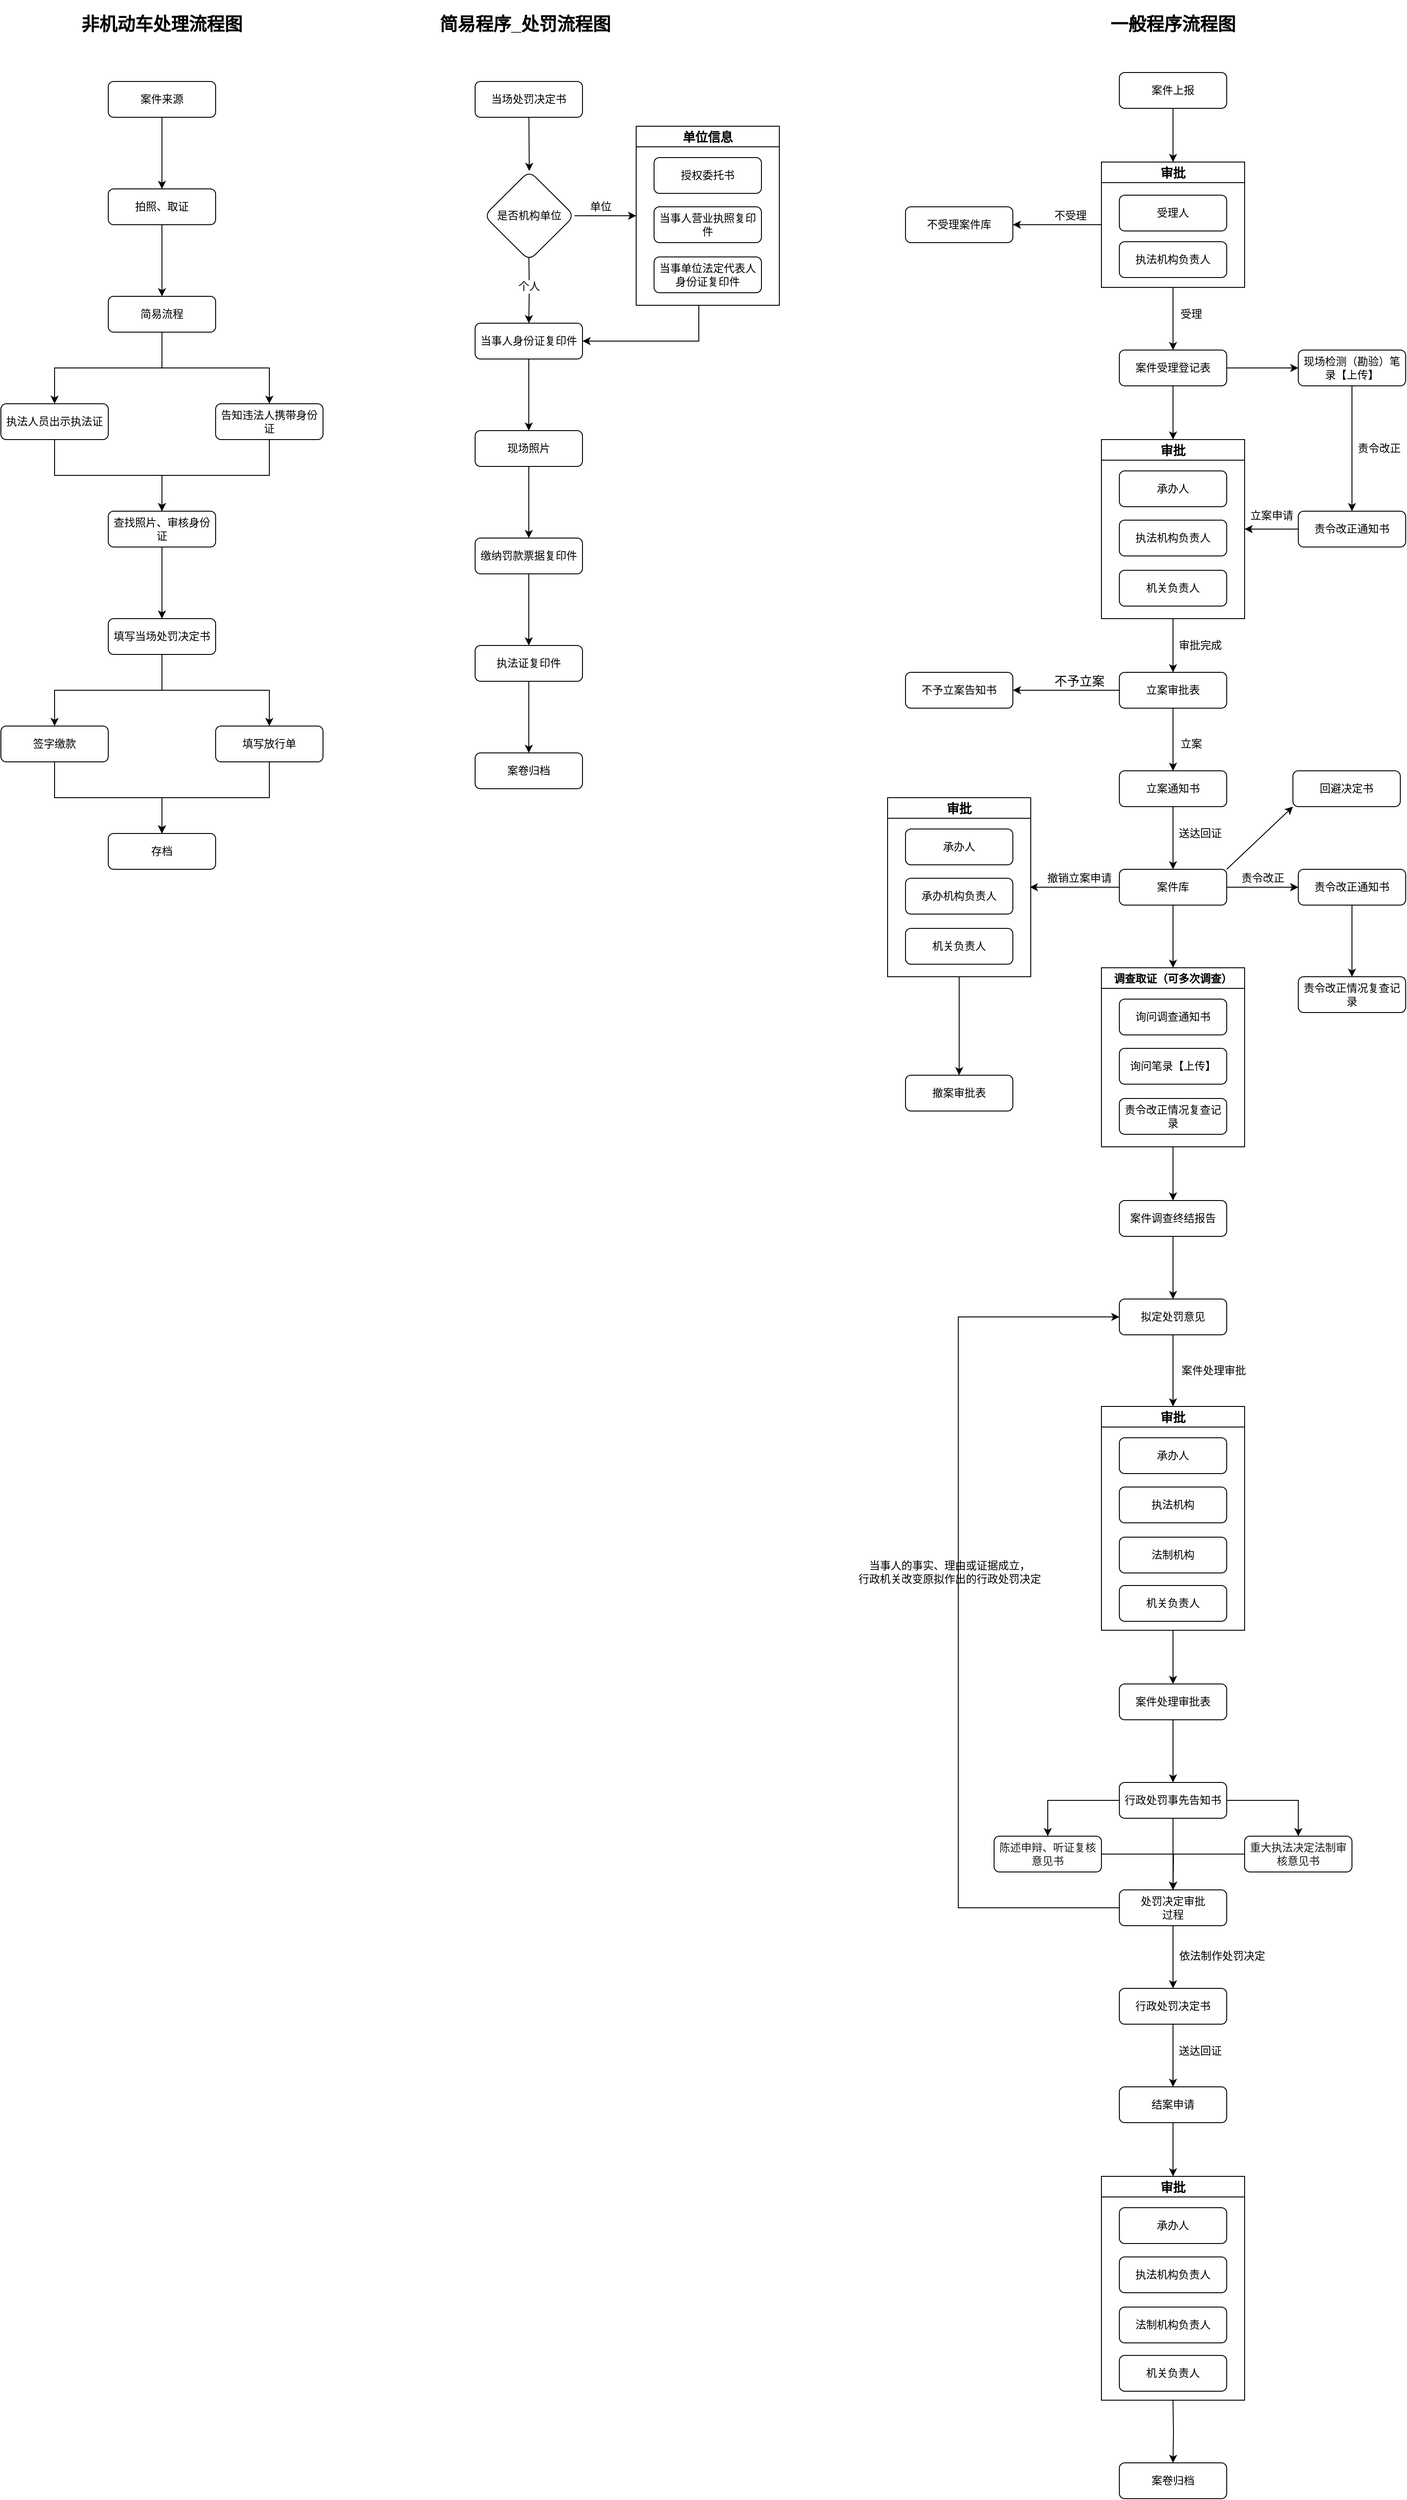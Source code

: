 <mxfile version="20.0.1" type="github">
  <diagram id="C5RBs43oDa-KdzZeNtuy" name="Page-1">
    <mxGraphModel dx="1422" dy="762" grid="1" gridSize="10" guides="1" tooltips="1" connect="1" arrows="1" fold="1" page="1" pageScale="1" pageWidth="827" pageHeight="1169" math="0" shadow="0">
      <root>
        <mxCell id="WIyWlLk6GJQsqaUBKTNV-0" />
        <mxCell id="WIyWlLk6GJQsqaUBKTNV-1" parent="WIyWlLk6GJQsqaUBKTNV-0" />
        <mxCell id="Cn3ge6LVzbtPTEH3k1_--25" value="" style="group" vertex="1" connectable="0" parent="WIyWlLk6GJQsqaUBKTNV-1">
          <mxGeometry y="110" width="360" height="880" as="geometry" />
        </mxCell>
        <mxCell id="Cn3ge6LVzbtPTEH3k1_--0" value="案件来源" style="rounded=1;whiteSpace=wrap;html=1;fontSize=12;glass=0;strokeWidth=1;shadow=0;" vertex="1" parent="Cn3ge6LVzbtPTEH3k1_--25">
          <mxGeometry x="120" width="120" height="40" as="geometry" />
        </mxCell>
        <mxCell id="Cn3ge6LVzbtPTEH3k1_--5" value="拍照、取证" style="rounded=1;whiteSpace=wrap;html=1;fontSize=12;glass=0;strokeWidth=1;shadow=0;" vertex="1" parent="Cn3ge6LVzbtPTEH3k1_--25">
          <mxGeometry x="120" y="120" width="120" height="40" as="geometry" />
        </mxCell>
        <mxCell id="Cn3ge6LVzbtPTEH3k1_--6" value="" style="edgeStyle=orthogonalEdgeStyle;rounded=0;orthogonalLoop=1;jettySize=auto;html=1;" edge="1" parent="Cn3ge6LVzbtPTEH3k1_--25" source="Cn3ge6LVzbtPTEH3k1_--0" target="Cn3ge6LVzbtPTEH3k1_--5">
          <mxGeometry relative="1" as="geometry" />
        </mxCell>
        <mxCell id="Cn3ge6LVzbtPTEH3k1_--7" value="简易流程" style="rounded=1;whiteSpace=wrap;html=1;fontSize=12;glass=0;strokeWidth=1;shadow=0;" vertex="1" parent="Cn3ge6LVzbtPTEH3k1_--25">
          <mxGeometry x="120" y="240" width="120" height="40" as="geometry" />
        </mxCell>
        <mxCell id="Cn3ge6LVzbtPTEH3k1_--8" value="" style="edgeStyle=orthogonalEdgeStyle;rounded=0;orthogonalLoop=1;jettySize=auto;html=1;" edge="1" parent="Cn3ge6LVzbtPTEH3k1_--25" source="Cn3ge6LVzbtPTEH3k1_--5" target="Cn3ge6LVzbtPTEH3k1_--7">
          <mxGeometry relative="1" as="geometry" />
        </mxCell>
        <mxCell id="Cn3ge6LVzbtPTEH3k1_--9" value="执法人员出示执法证" style="rounded=1;whiteSpace=wrap;html=1;fontSize=12;glass=0;strokeWidth=1;shadow=0;" vertex="1" parent="Cn3ge6LVzbtPTEH3k1_--25">
          <mxGeometry y="360" width="120" height="40" as="geometry" />
        </mxCell>
        <mxCell id="Cn3ge6LVzbtPTEH3k1_--10" value="" style="edgeStyle=orthogonalEdgeStyle;rounded=0;orthogonalLoop=1;jettySize=auto;html=1;" edge="1" parent="Cn3ge6LVzbtPTEH3k1_--25" source="Cn3ge6LVzbtPTEH3k1_--7" target="Cn3ge6LVzbtPTEH3k1_--9">
          <mxGeometry relative="1" as="geometry" />
        </mxCell>
        <mxCell id="Cn3ge6LVzbtPTEH3k1_--11" value="查找照片、审核身份证" style="rounded=1;whiteSpace=wrap;html=1;fontSize=12;glass=0;strokeWidth=1;shadow=0;" vertex="1" parent="Cn3ge6LVzbtPTEH3k1_--25">
          <mxGeometry x="120" y="480" width="120" height="40" as="geometry" />
        </mxCell>
        <mxCell id="Cn3ge6LVzbtPTEH3k1_--12" value="" style="edgeStyle=orthogonalEdgeStyle;rounded=0;orthogonalLoop=1;jettySize=auto;html=1;" edge="1" parent="Cn3ge6LVzbtPTEH3k1_--25" source="Cn3ge6LVzbtPTEH3k1_--9" target="Cn3ge6LVzbtPTEH3k1_--11">
          <mxGeometry relative="1" as="geometry" />
        </mxCell>
        <mxCell id="Cn3ge6LVzbtPTEH3k1_--15" style="edgeStyle=orthogonalEdgeStyle;rounded=0;orthogonalLoop=1;jettySize=auto;html=1;entryX=0.5;entryY=0;entryDx=0;entryDy=0;" edge="1" parent="Cn3ge6LVzbtPTEH3k1_--25" source="Cn3ge6LVzbtPTEH3k1_--13" target="Cn3ge6LVzbtPTEH3k1_--11">
          <mxGeometry relative="1" as="geometry" />
        </mxCell>
        <mxCell id="Cn3ge6LVzbtPTEH3k1_--13" value="告知违法人携带身份证" style="rounded=1;whiteSpace=wrap;html=1;fontSize=12;glass=0;strokeWidth=1;shadow=0;" vertex="1" parent="Cn3ge6LVzbtPTEH3k1_--25">
          <mxGeometry x="240" y="360" width="120" height="40" as="geometry" />
        </mxCell>
        <mxCell id="Cn3ge6LVzbtPTEH3k1_--14" value="" style="edgeStyle=orthogonalEdgeStyle;rounded=0;orthogonalLoop=1;jettySize=auto;html=1;" edge="1" parent="Cn3ge6LVzbtPTEH3k1_--25" source="Cn3ge6LVzbtPTEH3k1_--7" target="Cn3ge6LVzbtPTEH3k1_--13">
          <mxGeometry relative="1" as="geometry" />
        </mxCell>
        <mxCell id="Cn3ge6LVzbtPTEH3k1_--16" value="填写当场处罚决定书" style="rounded=1;whiteSpace=wrap;html=1;fontSize=12;glass=0;strokeWidth=1;shadow=0;" vertex="1" parent="Cn3ge6LVzbtPTEH3k1_--25">
          <mxGeometry x="120" y="600" width="120" height="40" as="geometry" />
        </mxCell>
        <mxCell id="Cn3ge6LVzbtPTEH3k1_--17" value="" style="edgeStyle=orthogonalEdgeStyle;rounded=0;orthogonalLoop=1;jettySize=auto;html=1;" edge="1" parent="Cn3ge6LVzbtPTEH3k1_--25" source="Cn3ge6LVzbtPTEH3k1_--11" target="Cn3ge6LVzbtPTEH3k1_--16">
          <mxGeometry relative="1" as="geometry" />
        </mxCell>
        <mxCell id="Cn3ge6LVzbtPTEH3k1_--18" value="签字缴款" style="rounded=1;whiteSpace=wrap;html=1;fontSize=12;glass=0;strokeWidth=1;shadow=0;" vertex="1" parent="Cn3ge6LVzbtPTEH3k1_--25">
          <mxGeometry y="720" width="120" height="40" as="geometry" />
        </mxCell>
        <mxCell id="Cn3ge6LVzbtPTEH3k1_--19" value="" style="edgeStyle=orthogonalEdgeStyle;rounded=0;orthogonalLoop=1;jettySize=auto;html=1;" edge="1" parent="Cn3ge6LVzbtPTEH3k1_--25" source="Cn3ge6LVzbtPTEH3k1_--16" target="Cn3ge6LVzbtPTEH3k1_--18">
          <mxGeometry relative="1" as="geometry" />
        </mxCell>
        <mxCell id="Cn3ge6LVzbtPTEH3k1_--20" value="填写放行单" style="rounded=1;whiteSpace=wrap;html=1;fontSize=12;glass=0;strokeWidth=1;shadow=0;" vertex="1" parent="Cn3ge6LVzbtPTEH3k1_--25">
          <mxGeometry x="240" y="720" width="120" height="40" as="geometry" />
        </mxCell>
        <mxCell id="Cn3ge6LVzbtPTEH3k1_--21" value="" style="edgeStyle=orthogonalEdgeStyle;rounded=0;orthogonalLoop=1;jettySize=auto;html=1;" edge="1" parent="Cn3ge6LVzbtPTEH3k1_--25" source="Cn3ge6LVzbtPTEH3k1_--16" target="Cn3ge6LVzbtPTEH3k1_--20">
          <mxGeometry relative="1" as="geometry" />
        </mxCell>
        <mxCell id="Cn3ge6LVzbtPTEH3k1_--22" value="存档" style="rounded=1;whiteSpace=wrap;html=1;fontSize=12;glass=0;strokeWidth=1;shadow=0;" vertex="1" parent="Cn3ge6LVzbtPTEH3k1_--25">
          <mxGeometry x="120" y="840" width="120" height="40" as="geometry" />
        </mxCell>
        <mxCell id="Cn3ge6LVzbtPTEH3k1_--23" value="" style="edgeStyle=orthogonalEdgeStyle;rounded=0;orthogonalLoop=1;jettySize=auto;html=1;" edge="1" parent="Cn3ge6LVzbtPTEH3k1_--25" source="Cn3ge6LVzbtPTEH3k1_--18" target="Cn3ge6LVzbtPTEH3k1_--22">
          <mxGeometry relative="1" as="geometry" />
        </mxCell>
        <mxCell id="Cn3ge6LVzbtPTEH3k1_--24" style="edgeStyle=orthogonalEdgeStyle;rounded=0;orthogonalLoop=1;jettySize=auto;html=1;entryX=0.5;entryY=0;entryDx=0;entryDy=0;" edge="1" parent="Cn3ge6LVzbtPTEH3k1_--25" source="Cn3ge6LVzbtPTEH3k1_--20" target="Cn3ge6LVzbtPTEH3k1_--22">
          <mxGeometry relative="1" as="geometry" />
        </mxCell>
        <mxCell id="Cn3ge6LVzbtPTEH3k1_--28" value="&lt;h1 style=&quot;text-align: left; font-size: 20px;&quot;&gt;非机动车处理流程图&lt;/h1&gt;" style="text;html=1;strokeColor=none;fillColor=none;align=center;verticalAlign=middle;whiteSpace=wrap;rounded=0;fontSize=20;" vertex="1" parent="WIyWlLk6GJQsqaUBKTNV-1">
          <mxGeometry x="55" y="30" width="250" height="30" as="geometry" />
        </mxCell>
        <mxCell id="Cn3ge6LVzbtPTEH3k1_--132" style="edgeStyle=orthogonalEdgeStyle;rounded=0;orthogonalLoop=1;jettySize=auto;html=1;exitX=0.5;exitY=1;exitDx=0;exitDy=0;entryX=0.5;entryY=0;entryDx=0;entryDy=0;fontSize=14;" edge="1" parent="WIyWlLk6GJQsqaUBKTNV-1" source="Cn3ge6LVzbtPTEH3k1_--96" target="Cn3ge6LVzbtPTEH3k1_--126">
          <mxGeometry relative="1" as="geometry" />
        </mxCell>
        <mxCell id="Cn3ge6LVzbtPTEH3k1_--96" value="案件上报" style="rounded=1;whiteSpace=wrap;html=1;fontSize=12;glass=0;strokeWidth=1;shadow=0;" vertex="1" parent="WIyWlLk6GJQsqaUBKTNV-1">
          <mxGeometry x="1250" y="100" width="120" height="40" as="geometry" />
        </mxCell>
        <mxCell id="Cn3ge6LVzbtPTEH3k1_--226" value="" style="edgeStyle=orthogonalEdgeStyle;rounded=0;orthogonalLoop=1;jettySize=auto;html=1;fontFamily=Helvetica;fontSize=12;fontColor=default;" edge="1" parent="WIyWlLk6GJQsqaUBKTNV-1" source="Cn3ge6LVzbtPTEH3k1_--110" target="Cn3ge6LVzbtPTEH3k1_--223">
          <mxGeometry relative="1" as="geometry" />
        </mxCell>
        <mxCell id="Cn3ge6LVzbtPTEH3k1_--238" style="edgeStyle=orthogonalEdgeStyle;rounded=0;orthogonalLoop=1;jettySize=auto;html=1;entryX=0.5;entryY=0;entryDx=0;entryDy=0;fontFamily=Helvetica;fontSize=12;fontColor=default;" edge="1" parent="WIyWlLk6GJQsqaUBKTNV-1" source="Cn3ge6LVzbtPTEH3k1_--110" target="Cn3ge6LVzbtPTEH3k1_--144">
          <mxGeometry relative="1" as="geometry" />
        </mxCell>
        <mxCell id="Cn3ge6LVzbtPTEH3k1_--110" value="案件受理登记表" style="rounded=1;whiteSpace=wrap;html=1;fontSize=12;glass=0;strokeWidth=1;shadow=0;" vertex="1" parent="WIyWlLk6GJQsqaUBKTNV-1">
          <mxGeometry x="1250" y="410" width="120" height="40" as="geometry" />
        </mxCell>
        <mxCell id="Cn3ge6LVzbtPTEH3k1_--121" value="" style="edgeStyle=orthogonalEdgeStyle;rounded=0;orthogonalLoop=1;jettySize=auto;html=1;fontSize=14;" edge="1" parent="WIyWlLk6GJQsqaUBKTNV-1" source="Cn3ge6LVzbtPTEH3k1_--118" target="Cn3ge6LVzbtPTEH3k1_--120">
          <mxGeometry relative="1" as="geometry" />
        </mxCell>
        <mxCell id="Cn3ge6LVzbtPTEH3k1_--123" value="" style="edgeStyle=orthogonalEdgeStyle;rounded=0;orthogonalLoop=1;jettySize=auto;html=1;fontSize=14;" edge="1" parent="WIyWlLk6GJQsqaUBKTNV-1" source="Cn3ge6LVzbtPTEH3k1_--118" target="Cn3ge6LVzbtPTEH3k1_--122">
          <mxGeometry relative="1" as="geometry" />
        </mxCell>
        <mxCell id="Cn3ge6LVzbtPTEH3k1_--118" value="立案审批表" style="rounded=1;whiteSpace=wrap;html=1;fontSize=12;glass=0;strokeWidth=1;shadow=0;" vertex="1" parent="WIyWlLk6GJQsqaUBKTNV-1">
          <mxGeometry x="1250" y="770" width="120" height="40" as="geometry" />
        </mxCell>
        <mxCell id="Cn3ge6LVzbtPTEH3k1_--155" value="" style="edgeStyle=orthogonalEdgeStyle;rounded=0;orthogonalLoop=1;jettySize=auto;html=1;fontFamily=Helvetica;fontSize=12;fontColor=default;" edge="1" parent="WIyWlLk6GJQsqaUBKTNV-1" source="Cn3ge6LVzbtPTEH3k1_--120" target="Cn3ge6LVzbtPTEH3k1_--154">
          <mxGeometry relative="1" as="geometry" />
        </mxCell>
        <mxCell id="Cn3ge6LVzbtPTEH3k1_--120" value="立案通知书" style="rounded=1;whiteSpace=wrap;html=1;fontSize=12;glass=0;strokeWidth=1;shadow=0;" vertex="1" parent="WIyWlLk6GJQsqaUBKTNV-1">
          <mxGeometry x="1250" y="880" width="120" height="40" as="geometry" />
        </mxCell>
        <mxCell id="Cn3ge6LVzbtPTEH3k1_--122" value="不予立案告知书" style="rounded=1;whiteSpace=wrap;html=1;fontSize=12;glass=0;strokeWidth=1;shadow=0;" vertex="1" parent="WIyWlLk6GJQsqaUBKTNV-1">
          <mxGeometry x="1011" y="770" width="120" height="40" as="geometry" />
        </mxCell>
        <mxCell id="Cn3ge6LVzbtPTEH3k1_--124" value="不予立案" style="text;html=1;align=center;verticalAlign=middle;resizable=0;points=[];autosize=1;strokeColor=none;fillColor=none;fontSize=14;" vertex="1" parent="WIyWlLk6GJQsqaUBKTNV-1">
          <mxGeometry x="1170" y="770" width="70" height="20" as="geometry" />
        </mxCell>
        <mxCell id="Cn3ge6LVzbtPTEH3k1_--136" value="" style="edgeStyle=orthogonalEdgeStyle;rounded=0;orthogonalLoop=1;jettySize=auto;html=1;fontFamily=Helvetica;fontSize=12;fontColor=default;entryX=1;entryY=0.5;entryDx=0;entryDy=0;" edge="1" parent="WIyWlLk6GJQsqaUBKTNV-1" source="Cn3ge6LVzbtPTEH3k1_--126" target="Cn3ge6LVzbtPTEH3k1_--142">
          <mxGeometry relative="1" as="geometry">
            <mxPoint x="1090" y="320" as="targetPoint" />
          </mxGeometry>
        </mxCell>
        <mxCell id="Cn3ge6LVzbtPTEH3k1_--141" style="edgeStyle=orthogonalEdgeStyle;rounded=0;orthogonalLoop=1;jettySize=auto;html=1;exitX=0.5;exitY=1;exitDx=0;exitDy=0;fontFamily=Helvetica;fontSize=12;fontColor=default;" edge="1" parent="WIyWlLk6GJQsqaUBKTNV-1" source="Cn3ge6LVzbtPTEH3k1_--126" target="Cn3ge6LVzbtPTEH3k1_--110">
          <mxGeometry relative="1" as="geometry" />
        </mxCell>
        <mxCell id="Cn3ge6LVzbtPTEH3k1_--126" value="审批" style="swimlane;fontSize=14;" vertex="1" parent="WIyWlLk6GJQsqaUBKTNV-1">
          <mxGeometry x="1230" y="200" width="160" height="140" as="geometry" />
        </mxCell>
        <mxCell id="Cn3ge6LVzbtPTEH3k1_--127" value="受理人" style="rounded=1;whiteSpace=wrap;html=1;fontSize=12;glass=0;strokeWidth=1;shadow=0;" vertex="1" parent="Cn3ge6LVzbtPTEH3k1_--126">
          <mxGeometry x="20" y="37" width="120" height="40" as="geometry" />
        </mxCell>
        <mxCell id="Cn3ge6LVzbtPTEH3k1_--128" value="执法机构负责人" style="rounded=1;whiteSpace=wrap;html=1;fontSize=12;glass=0;strokeWidth=1;shadow=0;" vertex="1" parent="Cn3ge6LVzbtPTEH3k1_--126">
          <mxGeometry x="20" y="89" width="120" height="40" as="geometry" />
        </mxCell>
        <mxCell id="Cn3ge6LVzbtPTEH3k1_--137" value="不受理" style="text;html=1;align=center;verticalAlign=middle;resizable=0;points=[];autosize=1;strokeColor=none;fillColor=none;fontSize=12;fontFamily=Helvetica;fontColor=default;" vertex="1" parent="WIyWlLk6GJQsqaUBKTNV-1">
          <mxGeometry x="1170" y="250" width="50" height="20" as="geometry" />
        </mxCell>
        <mxCell id="Cn3ge6LVzbtPTEH3k1_--142" value="不受理案件库" style="rounded=1;whiteSpace=wrap;html=1;fontSize=12;glass=0;strokeWidth=1;shadow=0;" vertex="1" parent="WIyWlLk6GJQsqaUBKTNV-1">
          <mxGeometry x="1011" y="250" width="120" height="40" as="geometry" />
        </mxCell>
        <mxCell id="Cn3ge6LVzbtPTEH3k1_--143" value="受理" style="text;html=1;align=center;verticalAlign=middle;resizable=0;points=[];autosize=1;strokeColor=none;fillColor=none;fontSize=12;fontFamily=Helvetica;fontColor=default;" vertex="1" parent="WIyWlLk6GJQsqaUBKTNV-1">
          <mxGeometry x="1310" y="360" width="40" height="20" as="geometry" />
        </mxCell>
        <mxCell id="Cn3ge6LVzbtPTEH3k1_--151" style="edgeStyle=orthogonalEdgeStyle;rounded=0;orthogonalLoop=1;jettySize=auto;html=1;exitX=0.5;exitY=1;exitDx=0;exitDy=0;fontFamily=Helvetica;fontSize=12;fontColor=default;" edge="1" parent="WIyWlLk6GJQsqaUBKTNV-1" source="Cn3ge6LVzbtPTEH3k1_--144" target="Cn3ge6LVzbtPTEH3k1_--118">
          <mxGeometry relative="1" as="geometry" />
        </mxCell>
        <mxCell id="Cn3ge6LVzbtPTEH3k1_--144" value="审批" style="swimlane;fontSize=14;" vertex="1" parent="WIyWlLk6GJQsqaUBKTNV-1">
          <mxGeometry x="1230" y="510" width="160" height="200" as="geometry" />
        </mxCell>
        <mxCell id="Cn3ge6LVzbtPTEH3k1_--145" value="承办人" style="rounded=1;whiteSpace=wrap;html=1;fontSize=12;glass=0;strokeWidth=1;shadow=0;" vertex="1" parent="Cn3ge6LVzbtPTEH3k1_--144">
          <mxGeometry x="20" y="35" width="120" height="40" as="geometry" />
        </mxCell>
        <mxCell id="Cn3ge6LVzbtPTEH3k1_--146" value="执法机构负责人" style="rounded=1;whiteSpace=wrap;html=1;fontSize=12;glass=0;strokeWidth=1;shadow=0;" vertex="1" parent="Cn3ge6LVzbtPTEH3k1_--144">
          <mxGeometry x="20" y="90" width="120" height="40" as="geometry" />
        </mxCell>
        <mxCell id="Cn3ge6LVzbtPTEH3k1_--147" value="机关负责人" style="rounded=1;whiteSpace=wrap;html=1;fontSize=12;glass=0;strokeWidth=1;shadow=0;" vertex="1" parent="Cn3ge6LVzbtPTEH3k1_--144">
          <mxGeometry x="20" y="146" width="120" height="40" as="geometry" />
        </mxCell>
        <mxCell id="Cn3ge6LVzbtPTEH3k1_--152" value="立案申请" style="text;html=1;align=center;verticalAlign=middle;resizable=0;points=[];autosize=1;strokeColor=none;fillColor=none;fontSize=12;fontFamily=Helvetica;fontColor=default;" vertex="1" parent="WIyWlLk6GJQsqaUBKTNV-1">
          <mxGeometry x="1390" y="585" width="60" height="20" as="geometry" />
        </mxCell>
        <mxCell id="Cn3ge6LVzbtPTEH3k1_--153" value="立案" style="text;html=1;align=center;verticalAlign=middle;resizable=0;points=[];autosize=1;strokeColor=none;fillColor=none;fontSize=12;fontFamily=Helvetica;fontColor=default;" vertex="1" parent="WIyWlLk6GJQsqaUBKTNV-1">
          <mxGeometry x="1310" y="840" width="40" height="20" as="geometry" />
        </mxCell>
        <mxCell id="Cn3ge6LVzbtPTEH3k1_--157" value="" style="edgeStyle=orthogonalEdgeStyle;rounded=0;orthogonalLoop=1;jettySize=auto;html=1;fontFamily=Helvetica;fontSize=12;fontColor=default;entryX=0.5;entryY=0;entryDx=0;entryDy=0;" edge="1" parent="WIyWlLk6GJQsqaUBKTNV-1" source="Cn3ge6LVzbtPTEH3k1_--154" target="Cn3ge6LVzbtPTEH3k1_--174">
          <mxGeometry relative="1" as="geometry">
            <mxPoint x="1310" y="1100" as="targetPoint" />
          </mxGeometry>
        </mxCell>
        <mxCell id="Cn3ge6LVzbtPTEH3k1_--161" value="" style="edgeStyle=orthogonalEdgeStyle;rounded=0;orthogonalLoop=1;jettySize=auto;html=1;fontFamily=Helvetica;fontSize=12;fontColor=default;" edge="1" parent="WIyWlLk6GJQsqaUBKTNV-1" source="Cn3ge6LVzbtPTEH3k1_--154">
          <mxGeometry relative="1" as="geometry">
            <mxPoint x="1150" y="1010" as="targetPoint" />
            <Array as="points">
              <mxPoint x="1210" y="1010" />
              <mxPoint x="1210" y="1010" />
            </Array>
          </mxGeometry>
        </mxCell>
        <mxCell id="Cn3ge6LVzbtPTEH3k1_--179" value="" style="edgeStyle=orthogonalEdgeStyle;rounded=0;orthogonalLoop=1;jettySize=auto;html=1;fontFamily=Helvetica;fontSize=12;fontColor=default;" edge="1" parent="WIyWlLk6GJQsqaUBKTNV-1" source="Cn3ge6LVzbtPTEH3k1_--154" target="Cn3ge6LVzbtPTEH3k1_--178">
          <mxGeometry relative="1" as="geometry" />
        </mxCell>
        <mxCell id="Cn3ge6LVzbtPTEH3k1_--182" value="" style="edgeStyle=orthogonalEdgeStyle;rounded=0;orthogonalLoop=1;jettySize=auto;html=1;fontFamily=Helvetica;fontSize=12;fontColor=default;" edge="1" parent="WIyWlLk6GJQsqaUBKTNV-1" source="Cn3ge6LVzbtPTEH3k1_--154" target="Cn3ge6LVzbtPTEH3k1_--178">
          <mxGeometry relative="1" as="geometry" />
        </mxCell>
        <mxCell id="Cn3ge6LVzbtPTEH3k1_--184" style="rounded=0;orthogonalLoop=1;jettySize=auto;html=1;exitX=1;exitY=0;exitDx=0;exitDy=0;entryX=0;entryY=1;entryDx=0;entryDy=0;fontFamily=Helvetica;fontSize=12;fontColor=default;" edge="1" parent="WIyWlLk6GJQsqaUBKTNV-1" source="Cn3ge6LVzbtPTEH3k1_--154" target="Cn3ge6LVzbtPTEH3k1_--183">
          <mxGeometry relative="1" as="geometry" />
        </mxCell>
        <mxCell id="Cn3ge6LVzbtPTEH3k1_--154" value="案件库" style="rounded=1;whiteSpace=wrap;html=1;fontSize=12;glass=0;strokeWidth=1;shadow=0;" vertex="1" parent="WIyWlLk6GJQsqaUBKTNV-1">
          <mxGeometry x="1250" y="990" width="120" height="40" as="geometry" />
        </mxCell>
        <mxCell id="Cn3ge6LVzbtPTEH3k1_--164" value="撤案审批表" style="rounded=1;whiteSpace=wrap;html=1;fontSize=12;glass=0;strokeWidth=1;shadow=0;" vertex="1" parent="WIyWlLk6GJQsqaUBKTNV-1">
          <mxGeometry x="1011" y="1220" width="120" height="40" as="geometry" />
        </mxCell>
        <mxCell id="Cn3ge6LVzbtPTEH3k1_--173" style="edgeStyle=orthogonalEdgeStyle;rounded=0;orthogonalLoop=1;jettySize=auto;html=1;fontFamily=Helvetica;fontSize=12;fontColor=default;" edge="1" parent="WIyWlLk6GJQsqaUBKTNV-1" source="Cn3ge6LVzbtPTEH3k1_--165" target="Cn3ge6LVzbtPTEH3k1_--164">
          <mxGeometry relative="1" as="geometry" />
        </mxCell>
        <mxCell id="Cn3ge6LVzbtPTEH3k1_--165" value="审批" style="swimlane;fontSize=14;" vertex="1" parent="WIyWlLk6GJQsqaUBKTNV-1">
          <mxGeometry x="991" y="910" width="160" height="200" as="geometry" />
        </mxCell>
        <mxCell id="Cn3ge6LVzbtPTEH3k1_--166" value="承办人" style="rounded=1;whiteSpace=wrap;html=1;fontSize=12;glass=0;strokeWidth=1;shadow=0;" vertex="1" parent="Cn3ge6LVzbtPTEH3k1_--165">
          <mxGeometry x="20" y="35" width="120" height="40" as="geometry" />
        </mxCell>
        <mxCell id="Cn3ge6LVzbtPTEH3k1_--167" value="承办机构负责人" style="rounded=1;whiteSpace=wrap;html=1;fontSize=12;glass=0;strokeWidth=1;shadow=0;" vertex="1" parent="Cn3ge6LVzbtPTEH3k1_--165">
          <mxGeometry x="20" y="90" width="120" height="40" as="geometry" />
        </mxCell>
        <mxCell id="Cn3ge6LVzbtPTEH3k1_--168" value="机关负责人" style="rounded=1;whiteSpace=wrap;html=1;fontSize=12;glass=0;strokeWidth=1;shadow=0;" vertex="1" parent="Cn3ge6LVzbtPTEH3k1_--165">
          <mxGeometry x="20" y="146" width="120" height="40" as="geometry" />
        </mxCell>
        <mxCell id="Cn3ge6LVzbtPTEH3k1_--169" value="撤销立案申请" style="text;html=1;align=center;verticalAlign=middle;resizable=0;points=[];autosize=1;strokeColor=none;fillColor=none;fontSize=12;fontFamily=Helvetica;fontColor=default;" vertex="1" parent="WIyWlLk6GJQsqaUBKTNV-1">
          <mxGeometry x="1160" y="990" width="90" height="20" as="geometry" />
        </mxCell>
        <mxCell id="Cn3ge6LVzbtPTEH3k1_--239" style="edgeStyle=orthogonalEdgeStyle;rounded=0;orthogonalLoop=1;jettySize=auto;html=1;fontFamily=Helvetica;fontSize=12;fontColor=default;" edge="1" parent="WIyWlLk6GJQsqaUBKTNV-1" source="Cn3ge6LVzbtPTEH3k1_--174" target="Cn3ge6LVzbtPTEH3k1_--237">
          <mxGeometry relative="1" as="geometry" />
        </mxCell>
        <mxCell id="Cn3ge6LVzbtPTEH3k1_--174" value="调查取证（可多次调查）" style="swimlane;fontSize=12;" vertex="1" parent="WIyWlLk6GJQsqaUBKTNV-1">
          <mxGeometry x="1230" y="1100" width="160" height="200" as="geometry" />
        </mxCell>
        <mxCell id="Cn3ge6LVzbtPTEH3k1_--175" value="询问调查通知书" style="rounded=1;whiteSpace=wrap;html=1;fontSize=12;glass=0;strokeWidth=1;shadow=0;" vertex="1" parent="Cn3ge6LVzbtPTEH3k1_--174">
          <mxGeometry x="20" y="35" width="120" height="40" as="geometry" />
        </mxCell>
        <mxCell id="Cn3ge6LVzbtPTEH3k1_--176" value="询问笔录【上传】" style="rounded=1;whiteSpace=wrap;html=1;fontSize=12;glass=0;strokeWidth=1;shadow=0;" vertex="1" parent="Cn3ge6LVzbtPTEH3k1_--174">
          <mxGeometry x="20" y="90" width="120" height="40" as="geometry" />
        </mxCell>
        <mxCell id="Cn3ge6LVzbtPTEH3k1_--177" value="责令改正情况复查记录" style="rounded=1;whiteSpace=wrap;html=1;fontSize=12;glass=0;strokeWidth=1;shadow=0;" vertex="1" parent="Cn3ge6LVzbtPTEH3k1_--174">
          <mxGeometry x="20" y="146" width="120" height="40" as="geometry" />
        </mxCell>
        <mxCell id="Cn3ge6LVzbtPTEH3k1_--181" value="" style="edgeStyle=orthogonalEdgeStyle;rounded=0;orthogonalLoop=1;jettySize=auto;html=1;fontFamily=Helvetica;fontSize=12;fontColor=default;" edge="1" parent="WIyWlLk6GJQsqaUBKTNV-1" source="Cn3ge6LVzbtPTEH3k1_--178" target="Cn3ge6LVzbtPTEH3k1_--180">
          <mxGeometry relative="1" as="geometry" />
        </mxCell>
        <mxCell id="Cn3ge6LVzbtPTEH3k1_--178" value="责令改正通知书" style="rounded=1;whiteSpace=wrap;html=1;fontSize=12;glass=0;strokeWidth=1;shadow=0;" vertex="1" parent="WIyWlLk6GJQsqaUBKTNV-1">
          <mxGeometry x="1450" y="990" width="120" height="40" as="geometry" />
        </mxCell>
        <mxCell id="Cn3ge6LVzbtPTEH3k1_--180" value="责令改正情况复查记录" style="rounded=1;whiteSpace=wrap;html=1;fontSize=12;glass=0;strokeWidth=1;shadow=0;" vertex="1" parent="WIyWlLk6GJQsqaUBKTNV-1">
          <mxGeometry x="1450" y="1110" width="120" height="40" as="geometry" />
        </mxCell>
        <mxCell id="Cn3ge6LVzbtPTEH3k1_--183" value="回避决定书" style="rounded=1;whiteSpace=wrap;html=1;fontSize=12;glass=0;strokeWidth=1;shadow=0;" vertex="1" parent="WIyWlLk6GJQsqaUBKTNV-1">
          <mxGeometry x="1444" y="880" width="120" height="40" as="geometry" />
        </mxCell>
        <mxCell id="Cn3ge6LVzbtPTEH3k1_--185" value="责令改正" style="text;html=1;align=center;verticalAlign=middle;resizable=0;points=[];autosize=1;strokeColor=none;fillColor=none;fontSize=12;fontFamily=Helvetica;fontColor=default;" vertex="1" parent="WIyWlLk6GJQsqaUBKTNV-1">
          <mxGeometry x="1380" y="990" width="60" height="20" as="geometry" />
        </mxCell>
        <mxCell id="Cn3ge6LVzbtPTEH3k1_--187" value="&lt;h1 style=&quot;text-align: left; font-size: 20px;&quot;&gt;一般程序流程图&lt;/h1&gt;" style="text;html=1;strokeColor=none;fillColor=none;align=center;verticalAlign=middle;whiteSpace=wrap;rounded=0;fontSize=20;" vertex="1" parent="WIyWlLk6GJQsqaUBKTNV-1">
          <mxGeometry x="1185" y="30" width="250" height="30" as="geometry" />
        </mxCell>
        <mxCell id="Cn3ge6LVzbtPTEH3k1_--231" style="edgeStyle=orthogonalEdgeStyle;rounded=0;orthogonalLoop=1;jettySize=auto;html=1;entryX=0.5;entryY=0;entryDx=0;entryDy=0;fontFamily=Helvetica;fontSize=12;fontColor=default;" edge="1" parent="WIyWlLk6GJQsqaUBKTNV-1" source="Cn3ge6LVzbtPTEH3k1_--223" target="Cn3ge6LVzbtPTEH3k1_--224">
          <mxGeometry relative="1" as="geometry" />
        </mxCell>
        <mxCell id="Cn3ge6LVzbtPTEH3k1_--223" value="现场检测（勘验）笔录【上传】" style="rounded=1;whiteSpace=wrap;html=1;fontSize=12;glass=0;strokeWidth=1;shadow=0;" vertex="1" parent="WIyWlLk6GJQsqaUBKTNV-1">
          <mxGeometry x="1450" y="410" width="120" height="40" as="geometry" />
        </mxCell>
        <mxCell id="Cn3ge6LVzbtPTEH3k1_--227" style="edgeStyle=orthogonalEdgeStyle;rounded=0;orthogonalLoop=1;jettySize=auto;html=1;entryX=1;entryY=0.5;entryDx=0;entryDy=0;fontFamily=Helvetica;fontSize=12;fontColor=default;" edge="1" parent="WIyWlLk6GJQsqaUBKTNV-1" source="Cn3ge6LVzbtPTEH3k1_--224" target="Cn3ge6LVzbtPTEH3k1_--144">
          <mxGeometry relative="1" as="geometry" />
        </mxCell>
        <mxCell id="Cn3ge6LVzbtPTEH3k1_--224" value="责令改正通知书" style="rounded=1;whiteSpace=wrap;html=1;fontSize=12;glass=0;strokeWidth=1;shadow=0;" vertex="1" parent="WIyWlLk6GJQsqaUBKTNV-1">
          <mxGeometry x="1450" y="590" width="120" height="40" as="geometry" />
        </mxCell>
        <mxCell id="Cn3ge6LVzbtPTEH3k1_--232" value="责令改正" style="text;html=1;align=center;verticalAlign=middle;resizable=0;points=[];autosize=1;strokeColor=none;fillColor=none;fontSize=12;fontFamily=Helvetica;fontColor=default;" vertex="1" parent="WIyWlLk6GJQsqaUBKTNV-1">
          <mxGeometry x="1510" y="510" width="60" height="20" as="geometry" />
        </mxCell>
        <mxCell id="Cn3ge6LVzbtPTEH3k1_--233" value="审批完成" style="text;html=1;align=center;verticalAlign=middle;resizable=0;points=[];autosize=1;strokeColor=none;fillColor=none;fontSize=12;fontFamily=Helvetica;fontColor=default;" vertex="1" parent="WIyWlLk6GJQsqaUBKTNV-1">
          <mxGeometry x="1310" y="730" width="60" height="20" as="geometry" />
        </mxCell>
        <mxCell id="Cn3ge6LVzbtPTEH3k1_--234" value="送达回证" style="text;html=1;align=center;verticalAlign=middle;resizable=0;points=[];autosize=1;strokeColor=none;fillColor=none;fontSize=12;fontFamily=Helvetica;fontColor=default;" vertex="1" parent="WIyWlLk6GJQsqaUBKTNV-1">
          <mxGeometry x="1310" y="940" width="60" height="20" as="geometry" />
        </mxCell>
        <mxCell id="Cn3ge6LVzbtPTEH3k1_--241" value="" style="edgeStyle=orthogonalEdgeStyle;rounded=0;orthogonalLoop=1;jettySize=auto;html=1;fontFamily=Helvetica;fontSize=12;fontColor=default;" edge="1" parent="WIyWlLk6GJQsqaUBKTNV-1" source="Cn3ge6LVzbtPTEH3k1_--237" target="Cn3ge6LVzbtPTEH3k1_--240">
          <mxGeometry relative="1" as="geometry" />
        </mxCell>
        <mxCell id="Cn3ge6LVzbtPTEH3k1_--237" value="案件调查终结报告" style="rounded=1;whiteSpace=wrap;html=1;fontSize=12;glass=0;strokeWidth=1;shadow=0;" vertex="1" parent="WIyWlLk6GJQsqaUBKTNV-1">
          <mxGeometry x="1250" y="1360" width="120" height="40" as="geometry" />
        </mxCell>
        <mxCell id="Cn3ge6LVzbtPTEH3k1_--243" value="" style="edgeStyle=orthogonalEdgeStyle;rounded=0;orthogonalLoop=1;jettySize=auto;html=1;fontFamily=Helvetica;fontSize=12;fontColor=default;entryX=0.5;entryY=0;entryDx=0;entryDy=0;" edge="1" parent="WIyWlLk6GJQsqaUBKTNV-1" source="Cn3ge6LVzbtPTEH3k1_--240" target="Cn3ge6LVzbtPTEH3k1_--244">
          <mxGeometry relative="1" as="geometry">
            <mxPoint x="1310" y="1590" as="targetPoint" />
          </mxGeometry>
        </mxCell>
        <mxCell id="Cn3ge6LVzbtPTEH3k1_--240" value="拟定处罚意见" style="rounded=1;whiteSpace=wrap;html=1;fontSize=12;glass=0;strokeWidth=1;shadow=0;" vertex="1" parent="WIyWlLk6GJQsqaUBKTNV-1">
          <mxGeometry x="1250" y="1470" width="120" height="40" as="geometry" />
        </mxCell>
        <mxCell id="Cn3ge6LVzbtPTEH3k1_--251" style="edgeStyle=orthogonalEdgeStyle;rounded=0;orthogonalLoop=1;jettySize=auto;html=1;exitX=0.5;exitY=1;exitDx=0;exitDy=0;entryX=0.5;entryY=0;entryDx=0;entryDy=0;fontFamily=Helvetica;fontSize=12;fontColor=default;" edge="1" parent="WIyWlLk6GJQsqaUBKTNV-1" source="Cn3ge6LVzbtPTEH3k1_--244" target="Cn3ge6LVzbtPTEH3k1_--250">
          <mxGeometry relative="1" as="geometry" />
        </mxCell>
        <mxCell id="Cn3ge6LVzbtPTEH3k1_--244" value="审批" style="swimlane;fontSize=14;" vertex="1" parent="WIyWlLk6GJQsqaUBKTNV-1">
          <mxGeometry x="1230" y="1590" width="160" height="250" as="geometry" />
        </mxCell>
        <mxCell id="Cn3ge6LVzbtPTEH3k1_--245" value="承办人" style="rounded=1;whiteSpace=wrap;html=1;fontSize=12;glass=0;strokeWidth=1;shadow=0;" vertex="1" parent="Cn3ge6LVzbtPTEH3k1_--244">
          <mxGeometry x="20" y="35" width="120" height="40" as="geometry" />
        </mxCell>
        <mxCell id="Cn3ge6LVzbtPTEH3k1_--246" value="执法机构" style="rounded=1;whiteSpace=wrap;html=1;fontSize=12;glass=0;strokeWidth=1;shadow=0;" vertex="1" parent="Cn3ge6LVzbtPTEH3k1_--244">
          <mxGeometry x="20" y="90" width="120" height="40" as="geometry" />
        </mxCell>
        <mxCell id="Cn3ge6LVzbtPTEH3k1_--247" value="法制机构" style="rounded=1;whiteSpace=wrap;html=1;fontSize=12;glass=0;strokeWidth=1;shadow=0;" vertex="1" parent="Cn3ge6LVzbtPTEH3k1_--244">
          <mxGeometry x="20" y="146" width="120" height="40" as="geometry" />
        </mxCell>
        <mxCell id="Cn3ge6LVzbtPTEH3k1_--248" value="案件处理审批" style="text;html=1;align=center;verticalAlign=middle;resizable=0;points=[];autosize=1;strokeColor=none;fillColor=none;fontSize=12;fontFamily=Helvetica;fontColor=default;" vertex="1" parent="WIyWlLk6GJQsqaUBKTNV-1">
          <mxGeometry x="1310" y="1540" width="90" height="20" as="geometry" />
        </mxCell>
        <mxCell id="Cn3ge6LVzbtPTEH3k1_--249" value="机关负责人" style="rounded=1;whiteSpace=wrap;html=1;fontSize=12;glass=0;strokeWidth=1;shadow=0;" vertex="1" parent="WIyWlLk6GJQsqaUBKTNV-1">
          <mxGeometry x="1250" y="1790" width="120" height="40" as="geometry" />
        </mxCell>
        <mxCell id="Cn3ge6LVzbtPTEH3k1_--253" value="" style="edgeStyle=orthogonalEdgeStyle;rounded=0;orthogonalLoop=1;jettySize=auto;html=1;fontFamily=Helvetica;fontSize=12;fontColor=default;" edge="1" parent="WIyWlLk6GJQsqaUBKTNV-1" source="Cn3ge6LVzbtPTEH3k1_--250" target="Cn3ge6LVzbtPTEH3k1_--252">
          <mxGeometry relative="1" as="geometry" />
        </mxCell>
        <mxCell id="Cn3ge6LVzbtPTEH3k1_--250" value="案件处理审批表" style="rounded=1;whiteSpace=wrap;html=1;fontSize=12;glass=0;strokeWidth=1;shadow=0;" vertex="1" parent="WIyWlLk6GJQsqaUBKTNV-1">
          <mxGeometry x="1250" y="1900" width="120" height="40" as="geometry" />
        </mxCell>
        <mxCell id="Cn3ge6LVzbtPTEH3k1_--257" value="" style="edgeStyle=orthogonalEdgeStyle;rounded=0;orthogonalLoop=1;jettySize=auto;html=1;fontFamily=Helvetica;fontSize=12;fontColor=default;" edge="1" parent="WIyWlLk6GJQsqaUBKTNV-1" source="Cn3ge6LVzbtPTEH3k1_--252" target="Cn3ge6LVzbtPTEH3k1_--256">
          <mxGeometry relative="1" as="geometry" />
        </mxCell>
        <mxCell id="Cn3ge6LVzbtPTEH3k1_--258" style="edgeStyle=orthogonalEdgeStyle;rounded=0;orthogonalLoop=1;jettySize=auto;html=1;entryX=0.5;entryY=0;entryDx=0;entryDy=0;fontFamily=Helvetica;fontSize=12;fontColor=default;" edge="1" parent="WIyWlLk6GJQsqaUBKTNV-1" source="Cn3ge6LVzbtPTEH3k1_--252" target="Cn3ge6LVzbtPTEH3k1_--254">
          <mxGeometry relative="1" as="geometry" />
        </mxCell>
        <mxCell id="Cn3ge6LVzbtPTEH3k1_--268" style="edgeStyle=orthogonalEdgeStyle;rounded=0;orthogonalLoop=1;jettySize=auto;html=1;exitX=1;exitY=0.5;exitDx=0;exitDy=0;entryX=0.5;entryY=0;entryDx=0;entryDy=0;fontFamily=Helvetica;fontSize=12;fontColor=default;" edge="1" parent="WIyWlLk6GJQsqaUBKTNV-1" source="Cn3ge6LVzbtPTEH3k1_--252" target="Cn3ge6LVzbtPTEH3k1_--255">
          <mxGeometry relative="1" as="geometry" />
        </mxCell>
        <mxCell id="Cn3ge6LVzbtPTEH3k1_--252" value="行政处罚事先告知书" style="rounded=1;whiteSpace=wrap;html=1;fontSize=12;glass=0;strokeWidth=1;shadow=0;" vertex="1" parent="WIyWlLk6GJQsqaUBKTNV-1">
          <mxGeometry x="1250" y="2010" width="120" height="40" as="geometry" />
        </mxCell>
        <mxCell id="Cn3ge6LVzbtPTEH3k1_--260" style="edgeStyle=orthogonalEdgeStyle;rounded=0;orthogonalLoop=1;jettySize=auto;html=1;entryX=0.5;entryY=0;entryDx=0;entryDy=0;fontFamily=Helvetica;fontSize=12;fontColor=default;" edge="1" parent="WIyWlLk6GJQsqaUBKTNV-1" source="Cn3ge6LVzbtPTEH3k1_--254" target="Cn3ge6LVzbtPTEH3k1_--256">
          <mxGeometry relative="1" as="geometry" />
        </mxCell>
        <mxCell id="Cn3ge6LVzbtPTEH3k1_--264" style="edgeStyle=orthogonalEdgeStyle;rounded=0;orthogonalLoop=1;jettySize=auto;html=1;entryX=0;entryY=0.5;entryDx=0;entryDy=0;fontFamily=Helvetica;fontSize=12;fontColor=default;exitX=0;exitY=0.5;exitDx=0;exitDy=0;" edge="1" parent="WIyWlLk6GJQsqaUBKTNV-1" source="Cn3ge6LVzbtPTEH3k1_--256" target="Cn3ge6LVzbtPTEH3k1_--240">
          <mxGeometry relative="1" as="geometry">
            <Array as="points">
              <mxPoint x="1070" y="2150" />
              <mxPoint x="1070" y="1490" />
            </Array>
          </mxGeometry>
        </mxCell>
        <mxCell id="Cn3ge6LVzbtPTEH3k1_--254" value="&lt;span style=&quot;color: rgb(29, 29, 31); font-family: SourceSansPro, -apple-system, &amp;quot;PingFang SC&amp;quot;, &amp;quot;Apple Color Emoji&amp;quot;, BlinkMacSystemFont, Helvetica, Arial, &amp;quot;Segoe UI Emoji&amp;quot;, &amp;quot;Segoe UI Symbol&amp;quot;, &amp;quot;Microsoft YaHei&amp;quot;, 微软雅黑, 黑体, Heiti, sans-serif, SimSun, 宋体, serif; text-align: start; background-color: rgb(255, 255, 255);&quot;&gt;&lt;font style=&quot;font-size: 12px;&quot;&gt;陈述申辩、听证复核意见书&lt;/font&gt;&lt;/span&gt;" style="rounded=1;whiteSpace=wrap;html=1;fontSize=12;glass=0;strokeWidth=1;shadow=0;" vertex="1" parent="WIyWlLk6GJQsqaUBKTNV-1">
          <mxGeometry x="1110" y="2070" width="120" height="40" as="geometry" />
        </mxCell>
        <mxCell id="Cn3ge6LVzbtPTEH3k1_--261" style="edgeStyle=orthogonalEdgeStyle;rounded=0;orthogonalLoop=1;jettySize=auto;html=1;fontFamily=Helvetica;fontSize=12;fontColor=default;" edge="1" parent="WIyWlLk6GJQsqaUBKTNV-1" source="Cn3ge6LVzbtPTEH3k1_--255">
          <mxGeometry relative="1" as="geometry">
            <mxPoint x="1310" y="2130" as="targetPoint" />
          </mxGeometry>
        </mxCell>
        <mxCell id="Cn3ge6LVzbtPTEH3k1_--255" value="&lt;span style=&quot;color: rgb(29, 29, 31); font-family: SourceSansPro, -apple-system, &amp;quot;PingFang SC&amp;quot;, &amp;quot;Apple Color Emoji&amp;quot;, BlinkMacSystemFont, Helvetica, Arial, &amp;quot;Segoe UI Emoji&amp;quot;, &amp;quot;Segoe UI Symbol&amp;quot;, &amp;quot;Microsoft YaHei&amp;quot;, 微软雅黑, 黑体, Heiti, sans-serif, SimSun, 宋体, serif; text-align: start; background-color: rgb(255, 255, 255);&quot;&gt;&lt;font style=&quot;font-size: 12px;&quot;&gt;重大执法决定法制审核意见书&lt;/font&gt;&lt;/span&gt;" style="rounded=1;whiteSpace=wrap;html=1;fontSize=12;glass=0;strokeWidth=1;shadow=0;" vertex="1" parent="WIyWlLk6GJQsqaUBKTNV-1">
          <mxGeometry x="1390" y="2070" width="120" height="40" as="geometry" />
        </mxCell>
        <mxCell id="Cn3ge6LVzbtPTEH3k1_--263" value="" style="edgeStyle=orthogonalEdgeStyle;rounded=0;orthogonalLoop=1;jettySize=auto;html=1;fontFamily=Helvetica;fontSize=12;fontColor=default;" edge="1" parent="WIyWlLk6GJQsqaUBKTNV-1" source="Cn3ge6LVzbtPTEH3k1_--256" target="Cn3ge6LVzbtPTEH3k1_--262">
          <mxGeometry relative="1" as="geometry" />
        </mxCell>
        <mxCell id="Cn3ge6LVzbtPTEH3k1_--256" value="处罚决定审批&lt;br&gt;过程" style="rounded=1;whiteSpace=wrap;html=1;fontSize=12;glass=0;strokeWidth=1;shadow=0;" vertex="1" parent="WIyWlLk6GJQsqaUBKTNV-1">
          <mxGeometry x="1250" y="2130" width="120" height="40" as="geometry" />
        </mxCell>
        <mxCell id="Cn3ge6LVzbtPTEH3k1_--271" value="" style="edgeStyle=orthogonalEdgeStyle;rounded=0;orthogonalLoop=1;jettySize=auto;html=1;fontFamily=Helvetica;fontSize=12;fontColor=default;" edge="1" parent="WIyWlLk6GJQsqaUBKTNV-1" source="Cn3ge6LVzbtPTEH3k1_--262" target="Cn3ge6LVzbtPTEH3k1_--270">
          <mxGeometry relative="1" as="geometry" />
        </mxCell>
        <mxCell id="Cn3ge6LVzbtPTEH3k1_--262" value="行政处罚决定书" style="rounded=1;whiteSpace=wrap;html=1;fontSize=12;glass=0;strokeWidth=1;shadow=0;" vertex="1" parent="WIyWlLk6GJQsqaUBKTNV-1">
          <mxGeometry x="1250" y="2240" width="120" height="40" as="geometry" />
        </mxCell>
        <mxCell id="Cn3ge6LVzbtPTEH3k1_--265" value="&lt;span style=&quot;&quot;&gt;当事人的事实、理由或证据成立，&lt;br&gt;行政机关改变原拟作出的行政处罚决定&lt;/span&gt;" style="text;html=1;align=center;verticalAlign=middle;resizable=0;points=[];autosize=1;strokeColor=none;fillColor=none;fontSize=12;fontFamily=Helvetica;fontColor=default;" vertex="1" parent="WIyWlLk6GJQsqaUBKTNV-1">
          <mxGeometry x="950" y="1760" width="220" height="30" as="geometry" />
        </mxCell>
        <mxCell id="Cn3ge6LVzbtPTEH3k1_--266" value="&lt;span style=&quot;color: rgb(0, 0, 0); font-family: Helvetica; font-size: 12px; font-style: normal; font-variant-ligatures: normal; font-variant-caps: normal; font-weight: 400; letter-spacing: normal; orphans: 2; text-align: center; text-indent: 0px; text-transform: none; widows: 2; word-spacing: 0px; -webkit-text-stroke-width: 0px; background-color: rgb(248, 249, 250); text-decoration-thickness: initial; text-decoration-style: initial; text-decoration-color: initial; float: none; display: inline !important;&quot;&gt;依法制作处罚决定&lt;/span&gt;" style="text;whiteSpace=wrap;html=1;fontSize=12;fontFamily=Helvetica;fontColor=default;" vertex="1" parent="WIyWlLk6GJQsqaUBKTNV-1">
          <mxGeometry x="1315" y="2190" width="120" height="30" as="geometry" />
        </mxCell>
        <mxCell id="Cn3ge6LVzbtPTEH3k1_--277" style="edgeStyle=orthogonalEdgeStyle;rounded=0;orthogonalLoop=1;jettySize=auto;html=1;entryX=0.5;entryY=0;entryDx=0;entryDy=0;fontFamily=Helvetica;fontSize=12;fontColor=default;" edge="1" parent="WIyWlLk6GJQsqaUBKTNV-1" source="Cn3ge6LVzbtPTEH3k1_--270" target="Cn3ge6LVzbtPTEH3k1_--273">
          <mxGeometry relative="1" as="geometry" />
        </mxCell>
        <mxCell id="Cn3ge6LVzbtPTEH3k1_--270" value="结案申请" style="rounded=1;whiteSpace=wrap;html=1;fontSize=12;glass=0;strokeWidth=1;shadow=0;" vertex="1" parent="WIyWlLk6GJQsqaUBKTNV-1">
          <mxGeometry x="1250" y="2350" width="120" height="40" as="geometry" />
        </mxCell>
        <mxCell id="Cn3ge6LVzbtPTEH3k1_--272" value="送达回证" style="text;html=1;align=center;verticalAlign=middle;resizable=0;points=[];autosize=1;strokeColor=none;fillColor=none;fontSize=12;fontFamily=Helvetica;fontColor=default;" vertex="1" parent="WIyWlLk6GJQsqaUBKTNV-1">
          <mxGeometry x="1310" y="2300" width="60" height="20" as="geometry" />
        </mxCell>
        <mxCell id="Cn3ge6LVzbtPTEH3k1_--273" value="审批" style="swimlane;fontSize=14;" vertex="1" parent="WIyWlLk6GJQsqaUBKTNV-1">
          <mxGeometry x="1230" y="2450" width="160" height="250" as="geometry" />
        </mxCell>
        <mxCell id="Cn3ge6LVzbtPTEH3k1_--274" value="承办人" style="rounded=1;whiteSpace=wrap;html=1;fontSize=12;glass=0;strokeWidth=1;shadow=0;" vertex="1" parent="Cn3ge6LVzbtPTEH3k1_--273">
          <mxGeometry x="20" y="35" width="120" height="40" as="geometry" />
        </mxCell>
        <mxCell id="Cn3ge6LVzbtPTEH3k1_--275" value="执法机构负责人" style="rounded=1;whiteSpace=wrap;html=1;fontSize=12;glass=0;strokeWidth=1;shadow=0;" vertex="1" parent="Cn3ge6LVzbtPTEH3k1_--273">
          <mxGeometry x="20" y="90" width="120" height="40" as="geometry" />
        </mxCell>
        <mxCell id="Cn3ge6LVzbtPTEH3k1_--276" value="法制机构负责人" style="rounded=1;whiteSpace=wrap;html=1;fontSize=12;glass=0;strokeWidth=1;shadow=0;" vertex="1" parent="Cn3ge6LVzbtPTEH3k1_--273">
          <mxGeometry x="20" y="146" width="120" height="40" as="geometry" />
        </mxCell>
        <mxCell id="Cn3ge6LVzbtPTEH3k1_--278" value="机关负责人" style="rounded=1;whiteSpace=wrap;html=1;fontSize=12;glass=0;strokeWidth=1;shadow=0;" vertex="1" parent="Cn3ge6LVzbtPTEH3k1_--273">
          <mxGeometry x="20" y="200" width="120" height="40" as="geometry" />
        </mxCell>
        <mxCell id="Cn3ge6LVzbtPTEH3k1_--279" value="案卷归档" style="rounded=1;whiteSpace=wrap;html=1;fontSize=12;glass=0;strokeWidth=1;shadow=0;" vertex="1" parent="WIyWlLk6GJQsqaUBKTNV-1">
          <mxGeometry x="1250" y="2770" width="120" height="40" as="geometry" />
        </mxCell>
        <mxCell id="Cn3ge6LVzbtPTEH3k1_--280" value="" style="edgeStyle=orthogonalEdgeStyle;rounded=0;orthogonalLoop=1;jettySize=auto;html=1;fontFamily=Helvetica;fontSize=12;fontColor=default;" edge="1" parent="WIyWlLk6GJQsqaUBKTNV-1" target="Cn3ge6LVzbtPTEH3k1_--279">
          <mxGeometry relative="1" as="geometry">
            <mxPoint x="1310" y="2700" as="sourcePoint" />
          </mxGeometry>
        </mxCell>
        <mxCell id="Cn3ge6LVzbtPTEH3k1_--281" value="" style="edgeStyle=none;rounded=0;orthogonalLoop=1;jettySize=auto;html=1;fontFamily=Helvetica;fontSize=12;fontColor=default;entryX=0.5;entryY=0;entryDx=0;entryDy=0;" edge="1" parent="WIyWlLk6GJQsqaUBKTNV-1" source="Cn3ge6LVzbtPTEH3k1_--282" target="Cn3ge6LVzbtPTEH3k1_--296">
          <mxGeometry relative="1" as="geometry" />
        </mxCell>
        <mxCell id="Cn3ge6LVzbtPTEH3k1_--282" value="当场处罚决定书" style="rounded=1;whiteSpace=wrap;html=1;fontSize=12;glass=0;strokeWidth=1;shadow=0;" vertex="1" parent="WIyWlLk6GJQsqaUBKTNV-1">
          <mxGeometry x="530" y="110" width="120" height="40" as="geometry" />
        </mxCell>
        <mxCell id="Cn3ge6LVzbtPTEH3k1_--283" value="&lt;h1 style=&quot;text-align: left; font-size: 20px;&quot;&gt;简易程序_处罚流程图&lt;/h1&gt;" style="text;html=1;strokeColor=none;fillColor=none;align=center;verticalAlign=middle;whiteSpace=wrap;rounded=0;fontSize=20;" vertex="1" parent="WIyWlLk6GJQsqaUBKTNV-1">
          <mxGeometry x="460.5" y="30" width="250" height="30" as="geometry" />
        </mxCell>
        <mxCell id="Cn3ge6LVzbtPTEH3k1_--284" value="" style="edgeStyle=none;rounded=0;orthogonalLoop=1;jettySize=auto;html=1;fontFamily=Helvetica;fontSize=12;fontColor=default;" edge="1" parent="WIyWlLk6GJQsqaUBKTNV-1" source="Cn3ge6LVzbtPTEH3k1_--285" target="Cn3ge6LVzbtPTEH3k1_--287">
          <mxGeometry relative="1" as="geometry" />
        </mxCell>
        <mxCell id="Cn3ge6LVzbtPTEH3k1_--285" value="当事人身份证复印件" style="rounded=1;whiteSpace=wrap;html=1;fontSize=12;glass=0;strokeWidth=1;shadow=0;" vertex="1" parent="WIyWlLk6GJQsqaUBKTNV-1">
          <mxGeometry x="530" y="380" width="120" height="40" as="geometry" />
        </mxCell>
        <mxCell id="Cn3ge6LVzbtPTEH3k1_--286" value="" style="edgeStyle=none;rounded=0;orthogonalLoop=1;jettySize=auto;html=1;fontFamily=Helvetica;fontSize=12;fontColor=default;" edge="1" parent="WIyWlLk6GJQsqaUBKTNV-1" source="Cn3ge6LVzbtPTEH3k1_--287" target="Cn3ge6LVzbtPTEH3k1_--289">
          <mxGeometry relative="1" as="geometry" />
        </mxCell>
        <mxCell id="Cn3ge6LVzbtPTEH3k1_--287" value="现场照片" style="rounded=1;whiteSpace=wrap;html=1;fontSize=12;glass=0;strokeWidth=1;shadow=0;" vertex="1" parent="WIyWlLk6GJQsqaUBKTNV-1">
          <mxGeometry x="530" y="500" width="120" height="40" as="geometry" />
        </mxCell>
        <mxCell id="Cn3ge6LVzbtPTEH3k1_--288" value="" style="edgeStyle=none;rounded=0;orthogonalLoop=1;jettySize=auto;html=1;fontFamily=Helvetica;fontSize=12;fontColor=default;" edge="1" parent="WIyWlLk6GJQsqaUBKTNV-1" source="Cn3ge6LVzbtPTEH3k1_--289" target="Cn3ge6LVzbtPTEH3k1_--291">
          <mxGeometry relative="1" as="geometry" />
        </mxCell>
        <mxCell id="Cn3ge6LVzbtPTEH3k1_--289" value="缴纳罚款票据复印件" style="rounded=1;whiteSpace=wrap;html=1;fontSize=12;glass=0;strokeWidth=1;shadow=0;" vertex="1" parent="WIyWlLk6GJQsqaUBKTNV-1">
          <mxGeometry x="530" y="620" width="120" height="40" as="geometry" />
        </mxCell>
        <mxCell id="Cn3ge6LVzbtPTEH3k1_--290" value="" style="edgeStyle=none;rounded=0;orthogonalLoop=1;jettySize=auto;html=1;fontFamily=Helvetica;fontSize=12;fontColor=default;" edge="1" parent="WIyWlLk6GJQsqaUBKTNV-1" source="Cn3ge6LVzbtPTEH3k1_--291" target="Cn3ge6LVzbtPTEH3k1_--292">
          <mxGeometry relative="1" as="geometry" />
        </mxCell>
        <mxCell id="Cn3ge6LVzbtPTEH3k1_--291" value="执法证复印件" style="rounded=1;whiteSpace=wrap;html=1;fontSize=12;glass=0;strokeWidth=1;shadow=0;" vertex="1" parent="WIyWlLk6GJQsqaUBKTNV-1">
          <mxGeometry x="530" y="740" width="120" height="40" as="geometry" />
        </mxCell>
        <mxCell id="Cn3ge6LVzbtPTEH3k1_--292" value="案卷归档" style="rounded=1;whiteSpace=wrap;html=1;fontSize=12;glass=0;strokeWidth=1;shadow=0;" vertex="1" parent="WIyWlLk6GJQsqaUBKTNV-1">
          <mxGeometry x="530" y="860" width="120" height="40" as="geometry" />
        </mxCell>
        <mxCell id="Cn3ge6LVzbtPTEH3k1_--293" style="edgeStyle=orthogonalEdgeStyle;rounded=0;orthogonalLoop=1;jettySize=auto;html=1;entryX=0.5;entryY=0;entryDx=0;entryDy=0;fontFamily=Helvetica;fontSize=12;fontColor=default;" edge="1" parent="WIyWlLk6GJQsqaUBKTNV-1" target="Cn3ge6LVzbtPTEH3k1_--285">
          <mxGeometry relative="1" as="geometry">
            <mxPoint x="590" y="300" as="sourcePoint" />
          </mxGeometry>
        </mxCell>
        <mxCell id="Cn3ge6LVzbtPTEH3k1_--294" value="个人" style="edgeLabel;html=1;align=center;verticalAlign=middle;resizable=0;points=[];fontSize=12;fontFamily=Helvetica;fontColor=default;" vertex="1" connectable="0" parent="Cn3ge6LVzbtPTEH3k1_--293">
          <mxGeometry x="0.525" y="-4" relative="1" as="geometry">
            <mxPoint x="4" y="-22" as="offset" />
          </mxGeometry>
        </mxCell>
        <mxCell id="Cn3ge6LVzbtPTEH3k1_--295" style="edgeStyle=orthogonalEdgeStyle;rounded=0;orthogonalLoop=1;jettySize=auto;html=1;exitX=1;exitY=0.5;exitDx=0;exitDy=0;entryX=0;entryY=0.5;entryDx=0;entryDy=0;fontFamily=Helvetica;fontSize=12;fontColor=default;" edge="1" parent="WIyWlLk6GJQsqaUBKTNV-1" source="Cn3ge6LVzbtPTEH3k1_--296" target="Cn3ge6LVzbtPTEH3k1_--298">
          <mxGeometry relative="1" as="geometry" />
        </mxCell>
        <mxCell id="Cn3ge6LVzbtPTEH3k1_--296" value="是否机构单位" style="rhombus;whiteSpace=wrap;html=1;rounded=1;glass=0;strokeWidth=1;shadow=0;" vertex="1" parent="WIyWlLk6GJQsqaUBKTNV-1">
          <mxGeometry x="540" y="210" width="101" height="100" as="geometry" />
        </mxCell>
        <mxCell id="Cn3ge6LVzbtPTEH3k1_--297" style="edgeStyle=orthogonalEdgeStyle;rounded=0;orthogonalLoop=1;jettySize=auto;html=1;entryX=1;entryY=0.5;entryDx=0;entryDy=0;fontFamily=Helvetica;fontSize=12;fontColor=default;" edge="1" parent="WIyWlLk6GJQsqaUBKTNV-1" source="Cn3ge6LVzbtPTEH3k1_--298" target="Cn3ge6LVzbtPTEH3k1_--285">
          <mxGeometry relative="1" as="geometry">
            <Array as="points">
              <mxPoint x="780" y="400" />
            </Array>
          </mxGeometry>
        </mxCell>
        <mxCell id="Cn3ge6LVzbtPTEH3k1_--298" value="单位信息" style="swimlane;fontSize=14;" vertex="1" parent="WIyWlLk6GJQsqaUBKTNV-1">
          <mxGeometry x="710" y="160" width="160" height="200" as="geometry" />
        </mxCell>
        <mxCell id="Cn3ge6LVzbtPTEH3k1_--299" value="授权委托书" style="rounded=1;whiteSpace=wrap;html=1;fontSize=12;glass=0;strokeWidth=1;shadow=0;" vertex="1" parent="Cn3ge6LVzbtPTEH3k1_--298">
          <mxGeometry x="20" y="35" width="120" height="40" as="geometry" />
        </mxCell>
        <mxCell id="Cn3ge6LVzbtPTEH3k1_--300" value="当事人营业执照复印件" style="rounded=1;whiteSpace=wrap;html=1;fontSize=12;glass=0;strokeWidth=1;shadow=0;" vertex="1" parent="Cn3ge6LVzbtPTEH3k1_--298">
          <mxGeometry x="20" y="90" width="120" height="40" as="geometry" />
        </mxCell>
        <mxCell id="Cn3ge6LVzbtPTEH3k1_--301" value="当事单位法定代表人身份证复印件" style="rounded=1;whiteSpace=wrap;html=1;fontSize=12;glass=0;strokeWidth=1;shadow=0;" vertex="1" parent="Cn3ge6LVzbtPTEH3k1_--298">
          <mxGeometry x="20" y="146" width="120" height="40" as="geometry" />
        </mxCell>
        <mxCell id="Cn3ge6LVzbtPTEH3k1_--302" value="单位" style="text;html=1;align=center;verticalAlign=middle;resizable=0;points=[];autosize=1;strokeColor=none;fillColor=none;fontSize=12;fontFamily=Helvetica;fontColor=default;" vertex="1" parent="WIyWlLk6GJQsqaUBKTNV-1">
          <mxGeometry x="650" y="240" width="40" height="20" as="geometry" />
        </mxCell>
      </root>
    </mxGraphModel>
  </diagram>
</mxfile>
